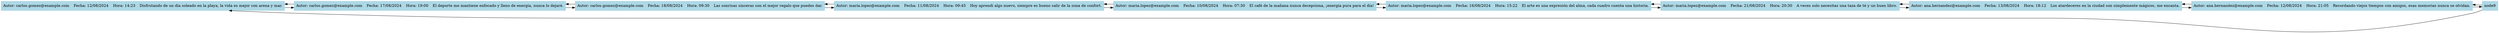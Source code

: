 digraph G {
  rankdir=LR;
  node [shape=record, style=filled, color=lightblue];
  node0 [label="{Autor: carlos.gomez@example.com|Fecha: 12/08/2024|Hora: 14:23|Disfrutando de un día soleado en la playa, la vida es mejor con arena y mar.}"];
  node1 [label="{Autor: carlos.gomez@example.com|Fecha: 17/08/2024|Hora: 19:00|El deporte me mantiene enfocado y lleno de energía, nunca lo dejaré.}"];
  node2 [label="{Autor: carlos.gomez@example.com|Fecha: 18/08/2024|Hora: 09:30|Las sonrisas sinceras son el mejor regalo que puedes dar.}"];
  node3 [label="{Autor: maria.lopez@example.com|Fecha: 11/08/2024|Hora: 09:45|Hoy aprendí algo nuevo, siempre es bueno salir de la zona de confort.}"];
  node4 [label="{Autor: maria.lopez@example.com|Fecha: 10/08/2024|Hora: 07:30|El café de la mañana nunca decepciona, ¡energía pura para el día!}"];
  node5 [label="{Autor: maria.lopez@example.com|Fecha: 16/08/2024|Hora: 15:22|El arte es una expresión del alma, cada cuadro cuenta una historia.}"];
  node6 [label="{Autor: maria.lopez@example.com|Fecha: 21/08/2024|Hora: 20:30|A veces solo necesitas una taza de té y un buen libro.}"];
  node7 [label="{Autor: ana.hernandez@example.com|Fecha: 13/08/2024|Hora: 18:12|Los atardeceres en la ciudad son simplemente mágicos, me encanta.}"];
  node8 [label="{Autor: ana.hernandez@example.com|Fecha: 12/08/2024|Hora: 21:05|Recordando viejos tiempos con amigos, esas memorias nunca se olvidan.}"];
  node0 -> node1;
  node1 -> node0;
  node1 -> node2;
  node2 -> node1;
  node2 -> node3;
  node3 -> node2;
  node3 -> node4;
  node4 -> node3;
  node4 -> node5;
  node5 -> node4;
  node5 -> node6;
  node6 -> node5;
  node6 -> node7;
  node7 -> node6;
  node7 -> node8;
  node8 -> node7;
  node8 -> node9;
  node9 -> node8;
  node9 -> node0;
}